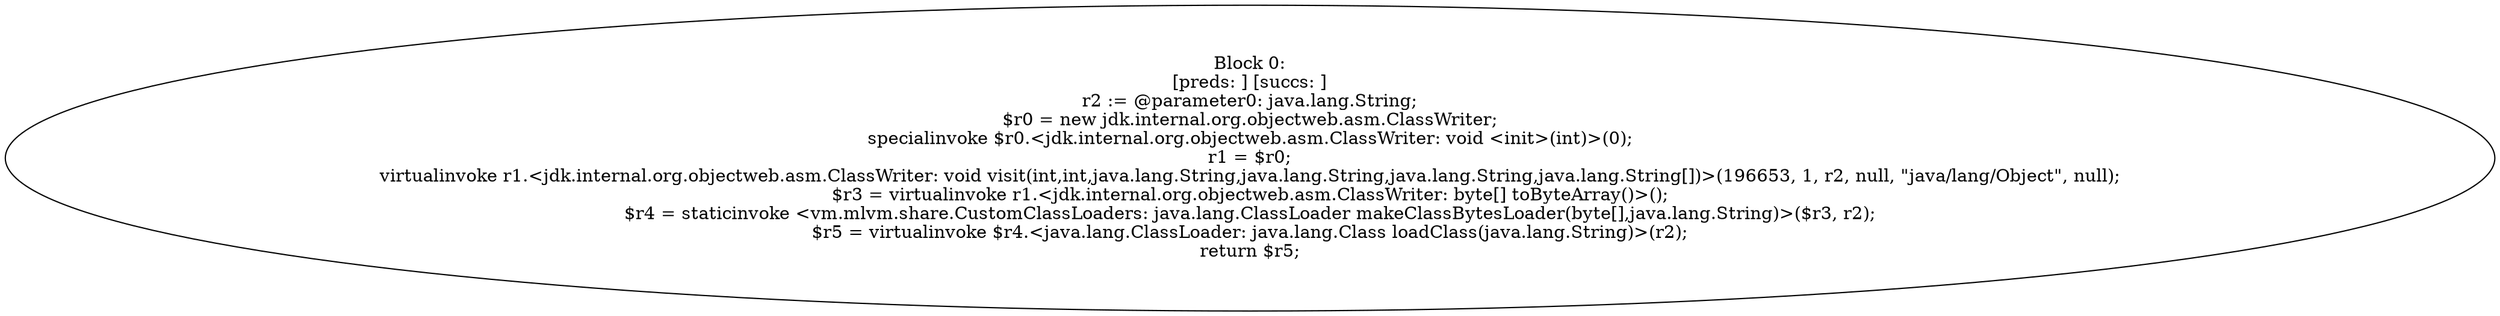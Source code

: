 digraph "unitGraph" {
    "Block 0:
[preds: ] [succs: ]
r2 := @parameter0: java.lang.String;
$r0 = new jdk.internal.org.objectweb.asm.ClassWriter;
specialinvoke $r0.<jdk.internal.org.objectweb.asm.ClassWriter: void <init>(int)>(0);
r1 = $r0;
virtualinvoke r1.<jdk.internal.org.objectweb.asm.ClassWriter: void visit(int,int,java.lang.String,java.lang.String,java.lang.String,java.lang.String[])>(196653, 1, r2, null, \"java/lang/Object\", null);
$r3 = virtualinvoke r1.<jdk.internal.org.objectweb.asm.ClassWriter: byte[] toByteArray()>();
$r4 = staticinvoke <vm.mlvm.share.CustomClassLoaders: java.lang.ClassLoader makeClassBytesLoader(byte[],java.lang.String)>($r3, r2);
$r5 = virtualinvoke $r4.<java.lang.ClassLoader: java.lang.Class loadClass(java.lang.String)>(r2);
return $r5;
"
}
